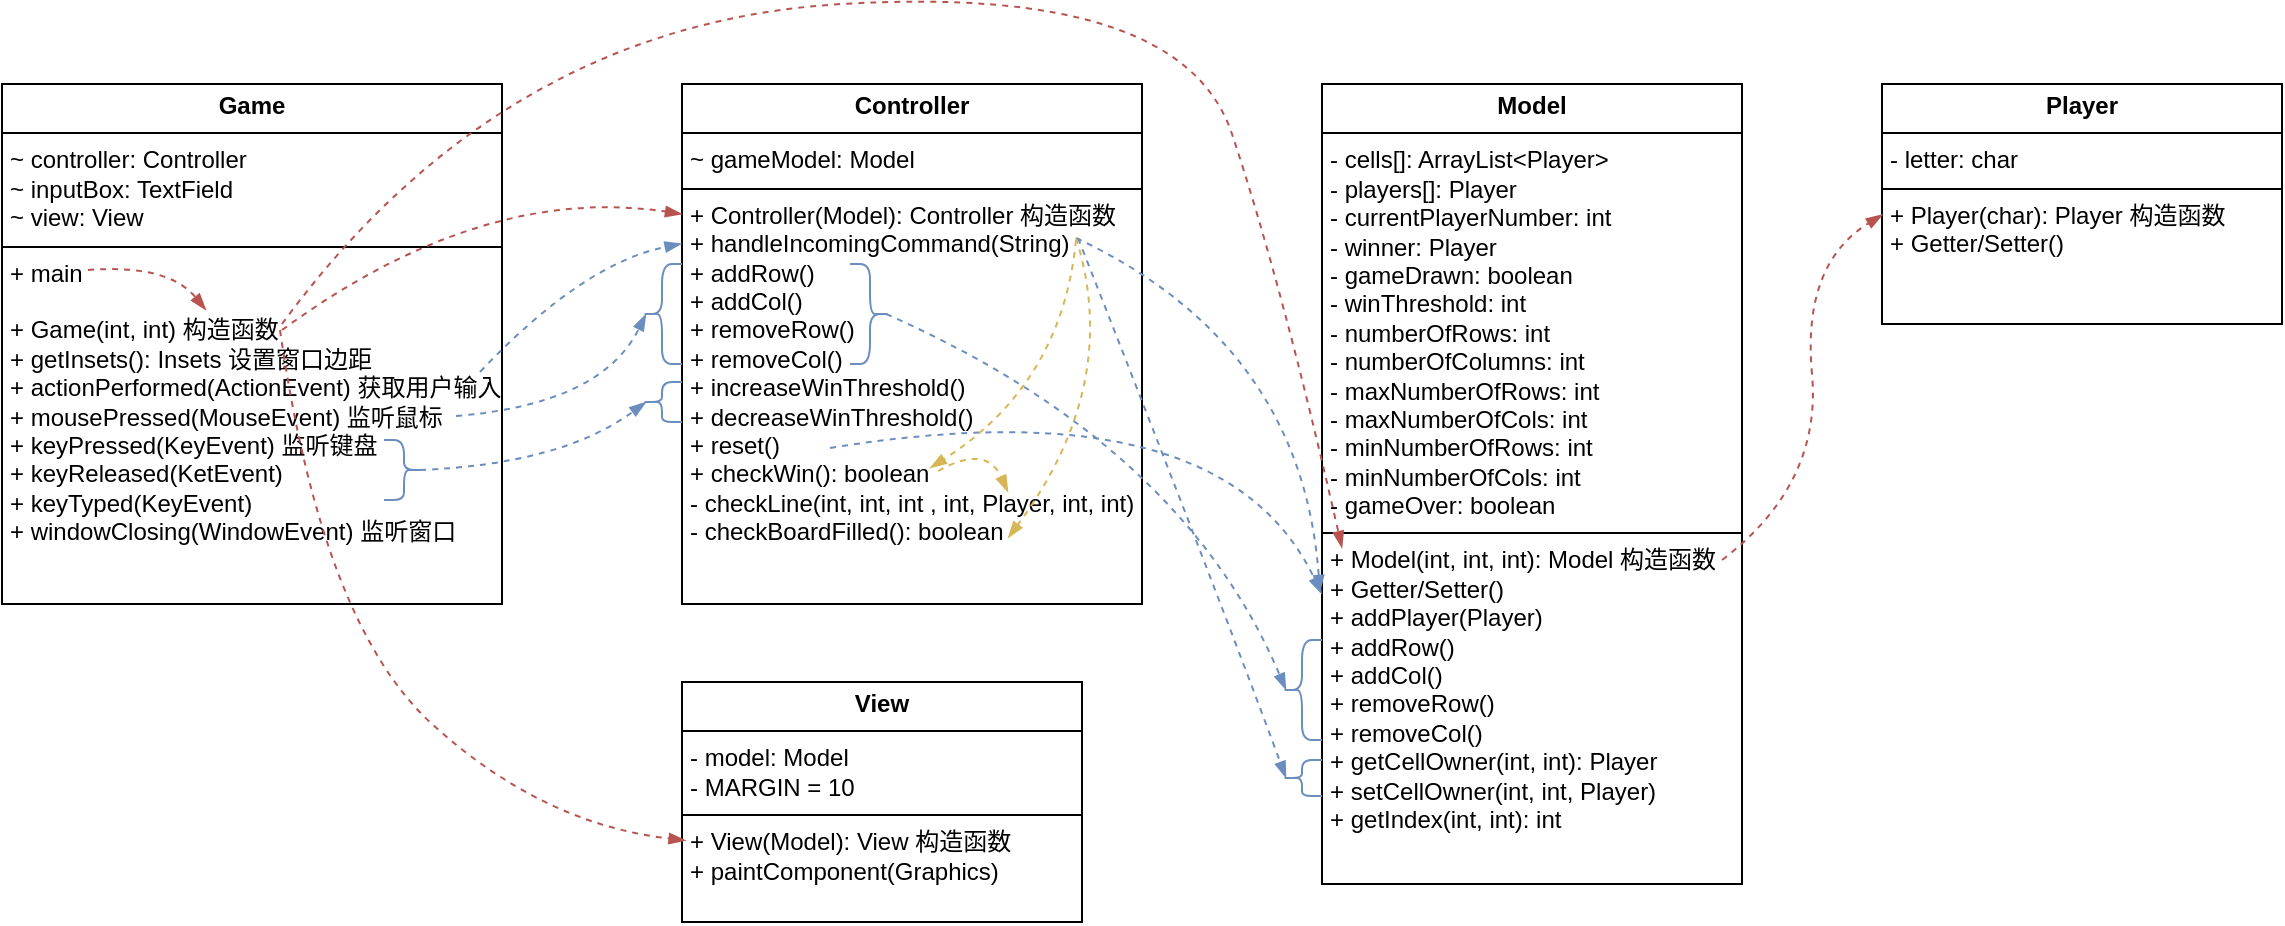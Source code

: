 <mxfile version="26.0.9">
  <diagram id="C5RBs43oDa-KdzZeNtuy" name="Page-1">
    <mxGraphModel dx="1033" dy="907" grid="1" gridSize="10" guides="1" tooltips="1" connect="1" arrows="1" fold="1" page="1" pageScale="1" pageWidth="827" pageHeight="1169" math="0" shadow="0">
      <root>
        <mxCell id="WIyWlLk6GJQsqaUBKTNV-0" />
        <mxCell id="WIyWlLk6GJQsqaUBKTNV-1" parent="WIyWlLk6GJQsqaUBKTNV-0" />
        <mxCell id="AIl84UXaUqxPV7jILjdo-0" value="&lt;p style=&quot;margin:0px;margin-top:4px;text-align:center;&quot;&gt;&lt;b&gt;Model&lt;/b&gt;&lt;/p&gt;&lt;hr size=&quot;1&quot; style=&quot;border-style:solid;&quot;&gt;&lt;p style=&quot;margin:0px;margin-left:4px;&quot;&gt;- cells[]: ArrayList&amp;lt;Player&amp;gt;&lt;/p&gt;&lt;p style=&quot;margin:0px;margin-left:4px;&quot;&gt;- players[]: Player&lt;/p&gt;&lt;p style=&quot;margin:0px;margin-left:4px;&quot;&gt;- currentPlayerNumber: int&lt;/p&gt;&lt;p style=&quot;margin:0px;margin-left:4px;&quot;&gt;- winner: Player&lt;/p&gt;&lt;p style=&quot;margin:0px;margin-left:4px;&quot;&gt;- gameDrawn: boolean&lt;/p&gt;&lt;p style=&quot;margin:0px;margin-left:4px;&quot;&gt;- winThreshold: int&lt;/p&gt;&lt;p style=&quot;margin:0px;margin-left:4px;&quot;&gt;- numberOfRows: int&lt;/p&gt;&lt;p style=&quot;margin:0px;margin-left:4px;&quot;&gt;- numberOfColumns: int&lt;/p&gt;&lt;p style=&quot;margin:0px;margin-left:4px;&quot;&gt;- maxNumberOfRows: int&lt;/p&gt;&lt;p style=&quot;margin:0px;margin-left:4px;&quot;&gt;- maxNumberOfCols: int&lt;/p&gt;&lt;p style=&quot;margin:0px;margin-left:4px;&quot;&gt;- minNumberOfRows: int&lt;/p&gt;&lt;p style=&quot;margin:0px;margin-left:4px;&quot;&gt;- minNumberOfCols: int&lt;/p&gt;&lt;p style=&quot;margin:0px;margin-left:4px;&quot;&gt;- gameOver: boolean&lt;/p&gt;&lt;hr size=&quot;1&quot; style=&quot;border-style:solid;&quot;&gt;&lt;p style=&quot;margin:0px;margin-left:4px;&quot;&gt;+ Model(int, int, int): Model 构造函数&lt;/p&gt;&lt;p style=&quot;margin:0px;margin-left:4px;&quot;&gt;+ Getter/Setter()&lt;/p&gt;&lt;p style=&quot;margin:0px;margin-left:4px;&quot;&gt;+ addPlayer(Player)&lt;/p&gt;&lt;p style=&quot;margin: 0px 0px 0px 4px;&quot;&gt;+ addRow()&lt;/p&gt;&lt;p style=&quot;margin: 0px 0px 0px 4px;&quot;&gt;+ addCol()&lt;/p&gt;&lt;p style=&quot;margin: 0px 0px 0px 4px;&quot;&gt;+ removeRow()&lt;/p&gt;&lt;p style=&quot;margin: 0px 0px 0px 4px;&quot;&gt;+ removeCol()&lt;/p&gt;&lt;p style=&quot;margin:0px;margin-left:4px;&quot;&gt;+ getCellOwner(int, int): Player&lt;/p&gt;&lt;p style=&quot;margin:0px;margin-left:4px;&quot;&gt;+ setCellOwner(int, int, Player)&lt;/p&gt;&lt;p style=&quot;margin:0px;margin-left:4px;&quot;&gt;+ getIndex(int, int): int&lt;/p&gt;" style="verticalAlign=top;align=left;overflow=fill;html=1;whiteSpace=wrap;" vertex="1" parent="WIyWlLk6GJQsqaUBKTNV-1">
          <mxGeometry x="750" y="60" width="210" height="400" as="geometry" />
        </mxCell>
        <mxCell id="AIl84UXaUqxPV7jILjdo-1" value="&lt;p style=&quot;margin:0px;margin-top:4px;text-align:center;&quot;&gt;&lt;b&gt;Controller&lt;/b&gt;&lt;/p&gt;&lt;hr size=&quot;1&quot; style=&quot;border-style:solid;&quot;&gt;&lt;p style=&quot;margin:0px;margin-left:4px;&quot;&gt;~ gameModel: Model&lt;/p&gt;&lt;hr size=&quot;1&quot; style=&quot;border-style:solid;&quot;&gt;&lt;p style=&quot;margin:0px;margin-left:4px;&quot;&gt;+ Controller(Model): Controller 构造函数&lt;/p&gt;&lt;p style=&quot;margin:0px;margin-left:4px;&quot;&gt;+ handleIncomingCommand(String)&lt;/p&gt;&lt;p style=&quot;margin:0px;margin-left:4px;&quot;&gt;+ addRow()&lt;/p&gt;&lt;p style=&quot;margin:0px;margin-left:4px;&quot;&gt;+ addCol()&lt;/p&gt;&lt;p style=&quot;margin:0px;margin-left:4px;&quot;&gt;+ removeRow()&lt;/p&gt;&lt;p style=&quot;margin:0px;margin-left:4px;&quot;&gt;+ removeCol()&lt;/p&gt;&lt;p style=&quot;margin:0px;margin-left:4px;&quot;&gt;+ increaseWinThreshold()&lt;/p&gt;&lt;p style=&quot;margin:0px;margin-left:4px;&quot;&gt;+ decreaseWinThreshold()&lt;/p&gt;&lt;p style=&quot;margin:0px;margin-left:4px;&quot;&gt;+ reset()&lt;/p&gt;&lt;p style=&quot;margin:0px;margin-left:4px;&quot;&gt;+ checkWin(): boolean&lt;/p&gt;&lt;p style=&quot;margin:0px;margin-left:4px;&quot;&gt;- checkLine(int, int, int , int, Player, int, int)&lt;/p&gt;&lt;p style=&quot;margin:0px;margin-left:4px;&quot;&gt;- checkBoardFilled(): boolean&lt;/p&gt;" style="verticalAlign=top;align=left;overflow=fill;html=1;whiteSpace=wrap;" vertex="1" parent="WIyWlLk6GJQsqaUBKTNV-1">
          <mxGeometry x="430" y="60" width="230" height="260" as="geometry" />
        </mxCell>
        <mxCell id="AIl84UXaUqxPV7jILjdo-2" value="&lt;p style=&quot;margin:0px;margin-top:4px;text-align:center;&quot;&gt;&lt;b&gt;Game&lt;/b&gt;&lt;/p&gt;&lt;hr size=&quot;1&quot; style=&quot;border-style:solid;&quot;&gt;&lt;p style=&quot;margin:0px;margin-left:4px;&quot;&gt;~ controller: Controller&lt;/p&gt;&lt;p style=&quot;margin:0px;margin-left:4px;&quot;&gt;~ inputBox: TextField&lt;/p&gt;&lt;p style=&quot;margin:0px;margin-left:4px;&quot;&gt;~ view: View&lt;/p&gt;&lt;hr size=&quot;1&quot; style=&quot;border-style:solid;&quot;&gt;&lt;p style=&quot;margin:0px;margin-left:4px;&quot;&gt;+ main&lt;/p&gt;&lt;p style=&quot;margin:0px;margin-left:4px;&quot;&gt;&lt;br&gt;&lt;/p&gt;&lt;p style=&quot;margin:0px;margin-left:4px;&quot;&gt;+ Game(int, int) 构造函数&lt;/p&gt;&lt;p style=&quot;margin:0px;margin-left:4px;&quot;&gt;+ getInsets(): Insets 设置窗口边距&lt;/p&gt;&lt;p style=&quot;margin:0px;margin-left:4px;&quot;&gt;+ actionPerformed(ActionEvent) 获取用户输入&lt;/p&gt;&lt;p style=&quot;margin:0px;margin-left:4px;&quot;&gt;+ mousePressed(MouseEvent) 监听鼠标&lt;/p&gt;&lt;p style=&quot;margin:0px;margin-left:4px;&quot;&gt;+ keyPressed(KeyEvent) 监听键盘&lt;/p&gt;&lt;p style=&quot;margin:0px;margin-left:4px;&quot;&gt;+ keyReleased(KetEvent)&lt;/p&gt;&lt;p style=&quot;margin:0px;margin-left:4px;&quot;&gt;+ keyTyped(KeyEvent)&lt;/p&gt;&lt;p style=&quot;margin:0px;margin-left:4px;&quot;&gt;+ windowClosing(WindowEvent) 监听窗口&lt;/p&gt;&lt;p style=&quot;margin:0px;margin-left:4px;&quot;&gt;&lt;br&gt;&lt;/p&gt;" style="verticalAlign=top;align=left;overflow=fill;html=1;whiteSpace=wrap;" vertex="1" parent="WIyWlLk6GJQsqaUBKTNV-1">
          <mxGeometry x="90" y="60" width="250" height="260" as="geometry" />
        </mxCell>
        <mxCell id="AIl84UXaUqxPV7jILjdo-3" value="&lt;p style=&quot;margin:0px;margin-top:4px;text-align:center;&quot;&gt;&lt;b&gt;View&lt;/b&gt;&lt;/p&gt;&lt;hr size=&quot;1&quot; style=&quot;border-style:solid;&quot;&gt;&lt;p style=&quot;margin:0px;margin-left:4px;&quot;&gt;- model: Model&lt;br&gt;&lt;/p&gt;&lt;p style=&quot;margin:0px;margin-left:4px;&quot;&gt;- MARGIN = 10&lt;/p&gt;&lt;hr size=&quot;1&quot; style=&quot;border-style:solid;&quot;&gt;&lt;p style=&quot;margin:0px;margin-left:4px;&quot;&gt;+ View(Model): View 构造函数&lt;/p&gt;&lt;p style=&quot;margin:0px;margin-left:4px;&quot;&gt;+ paintComponent(Graphics)&lt;/p&gt;" style="verticalAlign=top;align=left;overflow=fill;html=1;whiteSpace=wrap;" vertex="1" parent="WIyWlLk6GJQsqaUBKTNV-1">
          <mxGeometry x="430" y="359" width="200" height="120" as="geometry" />
        </mxCell>
        <mxCell id="AIl84UXaUqxPV7jILjdo-5" value="" style="shape=curlyBracket;whiteSpace=wrap;html=1;rounded=1;labelPosition=left;verticalLabelPosition=middle;align=right;verticalAlign=middle;size=0.5;movable=1;resizable=1;rotatable=1;deletable=1;editable=1;locked=0;connectable=1;fillColor=#dae8fc;strokeColor=#6c8ebf;" vertex="1" parent="WIyWlLk6GJQsqaUBKTNV-1">
          <mxGeometry x="410" y="150" width="20" height="50" as="geometry" />
        </mxCell>
        <mxCell id="AIl84UXaUqxPV7jILjdo-12" value="" style="shape=curlyBracket;whiteSpace=wrap;html=1;rounded=1;labelPosition=left;verticalLabelPosition=middle;align=right;verticalAlign=middle;size=0.5;movable=1;resizable=1;rotatable=1;deletable=1;editable=1;locked=0;connectable=1;fillColor=#dae8fc;strokeColor=#6c8ebf;" vertex="1" parent="WIyWlLk6GJQsqaUBKTNV-1">
          <mxGeometry x="410" y="209" width="20" height="20" as="geometry" />
        </mxCell>
        <mxCell id="AIl84UXaUqxPV7jILjdo-25" value="" style="endArrow=blockThin;html=1;rounded=0;curved=1;dashed=1;endFill=1;fillColor=#dae8fc;strokeColor=#6c8ebf;entryX=0.1;entryY=0.5;entryDx=0;entryDy=0;entryPerimeter=0;" edge="1" parent="WIyWlLk6GJQsqaUBKTNV-1" target="AIl84UXaUqxPV7jILjdo-5">
          <mxGeometry width="50" height="50" relative="1" as="geometry">
            <mxPoint x="317" y="226" as="sourcePoint" />
            <mxPoint x="432" y="175" as="targetPoint" />
            <Array as="points">
              <mxPoint x="390" y="220" />
            </Array>
          </mxGeometry>
        </mxCell>
        <mxCell id="AIl84UXaUqxPV7jILjdo-27" value="" style="endArrow=blockThin;html=1;rounded=0;curved=1;dashed=1;endFill=1;entryX=0.1;entryY=0.5;entryDx=0;entryDy=0;entryPerimeter=0;exitX=0.1;exitY=0.5;exitDx=0;exitDy=0;exitPerimeter=0;fillColor=#dae8fc;strokeColor=#6c8ebf;" edge="1" parent="WIyWlLk6GJQsqaUBKTNV-1" source="AIl84UXaUqxPV7jILjdo-28" target="AIl84UXaUqxPV7jILjdo-12">
          <mxGeometry width="50" height="50" relative="1" as="geometry">
            <mxPoint x="327" y="236" as="sourcePoint" />
            <mxPoint x="442" y="185" as="targetPoint" />
            <Array as="points">
              <mxPoint x="370" y="250" />
            </Array>
          </mxGeometry>
        </mxCell>
        <mxCell id="AIl84UXaUqxPV7jILjdo-28" value="" style="shape=curlyBracket;whiteSpace=wrap;html=1;rounded=1;flipH=1;labelPosition=right;verticalLabelPosition=middle;align=left;verticalAlign=middle;fillColor=#dae8fc;strokeColor=#6c8ebf;" vertex="1" parent="WIyWlLk6GJQsqaUBKTNV-1">
          <mxGeometry x="281" y="238" width="20" height="30" as="geometry" />
        </mxCell>
        <mxCell id="AIl84UXaUqxPV7jILjdo-29" value="" style="endArrow=blockThin;html=1;rounded=0;curved=1;dashed=1;endFill=1;fillColor=#dae8fc;strokeColor=#6c8ebf;entryX=-0.001;entryY=0.307;entryDx=0;entryDy=0;entryPerimeter=0;" edge="1" parent="WIyWlLk6GJQsqaUBKTNV-1" target="AIl84UXaUqxPV7jILjdo-1">
          <mxGeometry width="50" height="50" relative="1" as="geometry">
            <mxPoint x="329" y="204" as="sourcePoint" />
            <mxPoint x="450" y="140" as="targetPoint" />
            <Array as="points">
              <mxPoint x="380" y="150" />
            </Array>
          </mxGeometry>
        </mxCell>
        <mxCell id="AIl84UXaUqxPV7jILjdo-30" value="" style="endArrow=blockThin;html=1;rounded=0;curved=1;dashed=1;endFill=1;fillColor=#f8cecc;strokeColor=#b85450;" edge="1" parent="WIyWlLk6GJQsqaUBKTNV-1">
          <mxGeometry width="50" height="50" relative="1" as="geometry">
            <mxPoint x="133" y="153" as="sourcePoint" />
            <mxPoint x="192" y="173" as="targetPoint" />
            <Array as="points">
              <mxPoint x="173" y="150" />
            </Array>
          </mxGeometry>
        </mxCell>
        <mxCell id="AIl84UXaUqxPV7jILjdo-32" value="" style="endArrow=blockThin;html=1;rounded=0;curved=1;dashed=1;endFill=1;entryX=0.009;entryY=0.66;entryDx=0;entryDy=0;entryPerimeter=0;fillColor=#f8cecc;strokeColor=#b85450;" edge="1" parent="WIyWlLk6GJQsqaUBKTNV-1" target="AIl84UXaUqxPV7jILjdo-3">
          <mxGeometry width="50" height="50" relative="1" as="geometry">
            <mxPoint x="229" y="183" as="sourcePoint" />
            <mxPoint x="184" y="490" as="targetPoint" />
            <Array as="points">
              <mxPoint x="250" y="330" />
              <mxPoint x="360" y="430" />
            </Array>
          </mxGeometry>
        </mxCell>
        <mxCell id="AIl84UXaUqxPV7jILjdo-35" value="" style="endArrow=blockThin;html=1;rounded=0;curved=1;dashed=1;endFill=1;fillColor=#dae8fc;strokeColor=#6c8ebf;entryX=-0.005;entryY=0.635;entryDx=0;entryDy=0;entryPerimeter=0;" edge="1" parent="WIyWlLk6GJQsqaUBKTNV-1" target="AIl84UXaUqxPV7jILjdo-0">
          <mxGeometry width="50" height="50" relative="1" as="geometry">
            <mxPoint x="627" y="137" as="sourcePoint" />
            <mxPoint x="771" y="80" as="targetPoint" />
            <Array as="points">
              <mxPoint x="740" y="190" />
            </Array>
          </mxGeometry>
        </mxCell>
        <mxCell id="AIl84UXaUqxPV7jILjdo-36" value="" style="shape=curlyBracket;whiteSpace=wrap;html=1;rounded=1;labelPosition=left;verticalLabelPosition=middle;align=right;verticalAlign=middle;size=0.5;movable=1;resizable=1;rotatable=1;deletable=1;editable=1;locked=0;connectable=1;fillColor=#dae8fc;strokeColor=#6c8ebf;rotation=-180;" vertex="1" parent="WIyWlLk6GJQsqaUBKTNV-1">
          <mxGeometry x="514" y="150" width="20" height="50" as="geometry" />
        </mxCell>
        <mxCell id="AIl84UXaUqxPV7jILjdo-37" value="" style="endArrow=blockThin;html=1;rounded=0;curved=1;dashed=1;endFill=1;fillColor=#dae8fc;strokeColor=#6c8ebf;exitX=0.1;exitY=0.5;exitDx=0;exitDy=0;exitPerimeter=0;entryX=0.1;entryY=0.5;entryDx=0;entryDy=0;entryPerimeter=0;" edge="1" parent="WIyWlLk6GJQsqaUBKTNV-1" source="AIl84UXaUqxPV7jILjdo-36" target="AIl84UXaUqxPV7jILjdo-38">
          <mxGeometry width="50" height="50" relative="1" as="geometry">
            <mxPoint x="657" y="148" as="sourcePoint" />
            <mxPoint x="770" y="150" as="targetPoint" />
            <Array as="points">
              <mxPoint x="680" y="240" />
            </Array>
          </mxGeometry>
        </mxCell>
        <mxCell id="AIl84UXaUqxPV7jILjdo-38" value="" style="shape=curlyBracket;whiteSpace=wrap;html=1;rounded=1;labelPosition=left;verticalLabelPosition=middle;align=right;verticalAlign=middle;size=0.5;movable=1;resizable=1;rotatable=1;deletable=1;editable=1;locked=0;connectable=1;fillColor=#dae8fc;strokeColor=#6c8ebf;" vertex="1" parent="WIyWlLk6GJQsqaUBKTNV-1">
          <mxGeometry x="730" y="338" width="20" height="50" as="geometry" />
        </mxCell>
        <mxCell id="AIl84UXaUqxPV7jILjdo-39" value="" style="endArrow=blockThin;html=1;rounded=0;curved=1;dashed=1;endFill=1;fillColor=#dae8fc;strokeColor=#6c8ebf;entryX=-0.001;entryY=0.637;entryDx=0;entryDy=0;entryPerimeter=0;" edge="1" parent="WIyWlLk6GJQsqaUBKTNV-1" target="AIl84UXaUqxPV7jILjdo-0">
          <mxGeometry width="50" height="50" relative="1" as="geometry">
            <mxPoint x="504" y="242" as="sourcePoint" />
            <mxPoint x="799" y="312" as="targetPoint" />
            <Array as="points">
              <mxPoint x="700" y="210" />
            </Array>
          </mxGeometry>
        </mxCell>
        <mxCell id="AIl84UXaUqxPV7jILjdo-41" value="" style="endArrow=blockThin;html=1;rounded=0;curved=1;dashed=1;endFill=1;fillColor=#fff2cc;strokeColor=#d6b656;" edge="1" parent="WIyWlLk6GJQsqaUBKTNV-1">
          <mxGeometry width="50" height="50" relative="1" as="geometry">
            <mxPoint x="558" y="253.5" as="sourcePoint" />
            <mxPoint x="593" y="264" as="targetPoint" />
            <Array as="points">
              <mxPoint x="582" y="240" />
            </Array>
          </mxGeometry>
        </mxCell>
        <mxCell id="AIl84UXaUqxPV7jILjdo-42" value="" style="endArrow=blockThin;html=1;rounded=0;curved=1;dashed=1;endFill=1;fillColor=#fff2cc;strokeColor=#d6b656;" edge="1" parent="WIyWlLk6GJQsqaUBKTNV-1">
          <mxGeometry width="50" height="50" relative="1" as="geometry">
            <mxPoint x="627" y="137" as="sourcePoint" />
            <mxPoint x="593" y="287" as="targetPoint" />
            <Array as="points">
              <mxPoint x="650" y="210" />
            </Array>
          </mxGeometry>
        </mxCell>
        <mxCell id="AIl84UXaUqxPV7jILjdo-43" value="" style="endArrow=blockThin;html=1;rounded=0;curved=1;dashed=1;endFill=1;fillColor=#fff2cc;strokeColor=#d6b656;" edge="1" parent="WIyWlLk6GJQsqaUBKTNV-1">
          <mxGeometry width="50" height="50" relative="1" as="geometry">
            <mxPoint x="627" y="138" as="sourcePoint" />
            <mxPoint x="554" y="252" as="targetPoint" />
            <Array as="points">
              <mxPoint x="620" y="210" />
            </Array>
          </mxGeometry>
        </mxCell>
        <mxCell id="AIl84UXaUqxPV7jILjdo-44" value="" style="shape=curlyBracket;whiteSpace=wrap;html=1;rounded=1;labelPosition=left;verticalLabelPosition=middle;align=right;verticalAlign=middle;size=0.5;movable=1;resizable=1;rotatable=1;deletable=1;editable=1;locked=0;connectable=1;fillColor=#dae8fc;strokeColor=#6c8ebf;" vertex="1" parent="WIyWlLk6GJQsqaUBKTNV-1">
          <mxGeometry x="730" y="398" width="20" height="18" as="geometry" />
        </mxCell>
        <mxCell id="AIl84UXaUqxPV7jILjdo-45" value="" style="endArrow=blockThin;html=1;rounded=0;curved=1;dashed=1;endFill=1;fillColor=#dae8fc;strokeColor=#6c8ebf;entryX=0.1;entryY=0.5;entryDx=0;entryDy=0;entryPerimeter=0;" edge="1" parent="WIyWlLk6GJQsqaUBKTNV-1" target="AIl84UXaUqxPV7jILjdo-44">
          <mxGeometry width="50" height="50" relative="1" as="geometry">
            <mxPoint x="628" y="137" as="sourcePoint" />
            <mxPoint x="809" y="324" as="targetPoint" />
            <Array as="points">
              <mxPoint x="700" y="320" />
            </Array>
          </mxGeometry>
        </mxCell>
        <mxCell id="AIl84UXaUqxPV7jILjdo-46" value="&lt;p style=&quot;margin:0px;margin-top:4px;text-align:center;&quot;&gt;&lt;b&gt;Player&lt;/b&gt;&lt;/p&gt;&lt;hr size=&quot;1&quot; style=&quot;border-style:solid;&quot;&gt;&lt;p style=&quot;margin:0px;margin-left:4px;&quot;&gt;- letter: char&lt;br&gt;&lt;/p&gt;&lt;hr size=&quot;1&quot; style=&quot;border-style:solid;&quot;&gt;&lt;p style=&quot;margin:0px;margin-left:4px;&quot;&gt;+ Player(char): Player 构造函数&lt;/p&gt;&lt;p style=&quot;margin:0px;margin-left:4px;&quot;&gt;+ Getter/Setter()&lt;/p&gt;" style="verticalAlign=top;align=left;overflow=fill;html=1;whiteSpace=wrap;" vertex="1" parent="WIyWlLk6GJQsqaUBKTNV-1">
          <mxGeometry x="1030" y="60" width="200" height="120" as="geometry" />
        </mxCell>
        <mxCell id="AIl84UXaUqxPV7jILjdo-47" value="" style="endArrow=blockThin;html=1;rounded=0;curved=1;dashed=1;endFill=1;fillColor=#f8cecc;strokeColor=#b85450;entryX=0.002;entryY=0.544;entryDx=0;entryDy=0;entryPerimeter=0;" edge="1" parent="WIyWlLk6GJQsqaUBKTNV-1" target="AIl84UXaUqxPV7jILjdo-46">
          <mxGeometry width="50" height="50" relative="1" as="geometry">
            <mxPoint x="950" y="298" as="sourcePoint" />
            <mxPoint x="980" y="323" as="targetPoint" />
            <Array as="points">
              <mxPoint x="1000" y="260" />
              <mxPoint x="990" y="150" />
            </Array>
          </mxGeometry>
        </mxCell>
        <mxCell id="AIl84UXaUqxPV7jILjdo-48" value="" style="endArrow=blockThin;html=1;rounded=0;curved=1;dashed=1;endFill=1;fillColor=#f8cecc;strokeColor=#b85450;entryX=0;entryY=0.25;entryDx=0;entryDy=0;" edge="1" parent="WIyWlLk6GJQsqaUBKTNV-1" target="AIl84UXaUqxPV7jILjdo-1">
          <mxGeometry width="50" height="50" relative="1" as="geometry">
            <mxPoint x="230" y="183" as="sourcePoint" />
            <mxPoint x="331" y="119" as="targetPoint" />
            <Array as="points">
              <mxPoint x="330" y="110" />
            </Array>
          </mxGeometry>
        </mxCell>
        <mxCell id="AIl84UXaUqxPV7jILjdo-49" value="" style="endArrow=blockThin;html=1;rounded=0;curved=1;dashed=1;endFill=1;fillColor=#f8cecc;strokeColor=#b85450;" edge="1" parent="WIyWlLk6GJQsqaUBKTNV-1">
          <mxGeometry width="50" height="50" relative="1" as="geometry">
            <mxPoint x="230" y="180" as="sourcePoint" />
            <mxPoint x="760" y="292" as="targetPoint" />
            <Array as="points">
              <mxPoint x="340" y="30" />
              <mxPoint x="680" y="10" />
              <mxPoint x="730" y="160" />
            </Array>
          </mxGeometry>
        </mxCell>
      </root>
    </mxGraphModel>
  </diagram>
</mxfile>
